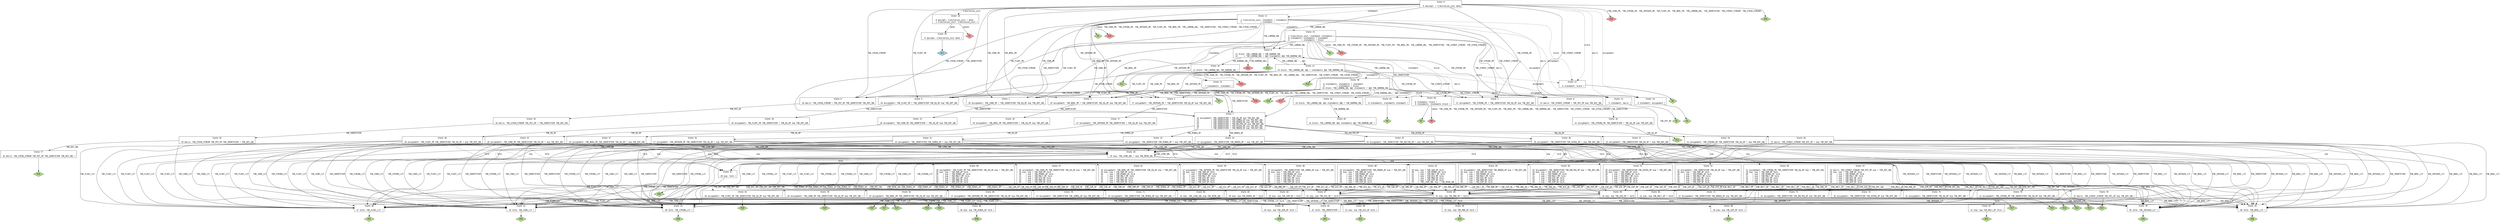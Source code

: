// Generated by GNU Bison 3.7.6.
// Report bugs to <bug-bison@gnu.org>.
// Home page: <https://www.gnu.org/software/bison/>.

digraph "parser.ypp"
{
  node [fontname = courier, shape = box, colorscheme = paired6]
  edge [fontname = courier]

  0 [label="State 0\n\l  0 $accept: • translation_unit $end\l"]
  0 -> 1 [style=solid label="TOK_CHAR_PR"]
  0 -> 2 [style=solid label="TOK_STRING_PR"]
  0 -> 3 [style=solid label="TOK_INTEGER_PR"]
  0 -> 4 [style=solid label="TOK_FLOAT_PR"]
  0 -> 5 [style=solid label="TOK_BOOL_PR"]
  0 -> 6 [style=solid label="TOK_LARROW_SBL"]
  0 -> 7 [style=solid label="TOK_IDENTIFIER"]
  0 -> 8 [style=solid label="TOK_STDOUT_STREAM"]
  0 -> 9 [style=solid label="TOK_STDIN_STREAM"]
  0 -> 10 [style=dashed label="translation_unit"]
  0 -> 11 [style=dashed label="statement"]
  0 -> 12 [style=dashed label="block"]
  0 -> 13 [style=dashed label="macro"]
  0 -> 14 [style=dashed label="assignment"]
  0 -> "0R10d" [label="[TOK_CHAR_PR, TOK_STRING_PR, TOK_INTEGER_PR, TOK_FLOAT_PR, TOK_BOOL_PR, TOK_LARROW_SBL, TOK_IDENTIFIER, TOK_STDOUT_STREAM, TOK_STDIN_STREAM]", style=solid]
 "0R10d" [label="R10", fillcolor=5, shape=diamond, style=filled]
  0 -> "0R10" [style=solid]
 "0R10" [label="R10", fillcolor=3, shape=diamond, style=filled]
  1 [label="State 1\n\l 20 assignment: TOK_CHAR_PR • TOK_IDENTIFIER TOK_EQ_OP exp TOK_DOT_SBL\l"]
  1 -> 15 [style=solid label="TOK_IDENTIFIER"]
  2 [label="State 2\n\l 21 assignment: TOK_STRING_PR • TOK_IDENTIFIER TOK_EQ_OP exp TOK_DOT_SBL\l"]
  2 -> 16 [style=solid label="TOK_IDENTIFIER"]
  3 [label="State 3\n\l 17 assignment: TOK_INTEGER_PR • TOK_IDENTIFIER TOK_EQ_OP exp TOK_DOT_SBL\l"]
  3 -> 17 [style=solid label="TOK_IDENTIFIER"]
  4 [label="State 4\n\l 18 assignment: TOK_FLOAT_PR • TOK_IDENTIFIER TOK_EQ_OP exp TOK_DOT_SBL\l"]
  4 -> 18 [style=solid label="TOK_IDENTIFIER"]
  5 [label="State 5\n\l 19 assignment: TOK_BOOL_PR • TOK_IDENTIFIER TOK_EQ_OP exp TOK_DOT_SBL\l"]
  5 -> 19 [style=solid label="TOK_IDENTIFIER"]
  6 [label="State 6\n\l 11 block: TOK_LARROW_SBL • TOK_RARROW_SBL\l 14      | TOK_LARROW_SBL • $@1 statements $@2 TOK_RARROW_SBL\l"]
  6 -> 20 [style=solid label="TOK_RARROW_SBL"]
  6 -> 21 [style=dashed label="$@1"]
  6 -> "6R12d" [label="[TOK_RARROW_SBL]", style=solid]
 "6R12d" [label="R12", fillcolor=5, shape=diamond, style=filled]
  6 -> "6R12" [style=solid]
 "6R12" [label="R12", fillcolor=3, shape=diamond, style=filled]
  7 [label="State 7\n\l 22 assignment: TOK_IDENTIFIER • TOK_EQ_OP exp TOK_DOT_SBL\l 23           | TOK_IDENTIFIER • TOK_SUMEQ_OP exp TOK_DOT_SBL\l 24           | TOK_IDENTIFIER • TOK_MINEQ_OP exp TOK_DOT_SBL\l 25           | TOK_IDENTIFIER • TOK_MULTEQ_OP exp TOK_DOT_SBL\l 26           | TOK_IDENTIFIER • TOK_DIVEQ_OP exp TOK_DOT_SBL\l 27           | TOK_IDENTIFIER • TOK_MODEQ_OP exp TOK_DOT_SBL\l"]
  7 -> 22 [style=solid label="TOK_SUMEQ_OP"]
  7 -> 23 [style=solid label="TOK_MINEQ_OP"]
  7 -> 24 [style=solid label="TOK_MODEQ_OP"]
  7 -> 25 [style=solid label="TOK_MULTEQ_OP"]
  7 -> 26 [style=solid label="TOK_DIVEQ_OP"]
  7 -> 27 [style=solid label="TOK_EQ_OP"]
  8 [label="State 8\n\l 15 macro: TOK_STDOUT_STREAM • TOK_PUT_OP exp TOK_DOT_SBL\l"]
  8 -> 28 [style=solid label="TOK_PUT_OP"]
  9 [label="State 9\n\l 16 macro: TOK_STDIN_STREAM • TOK_PUT_OP TOK_IDENTIFIER TOK_DOT_SBL\l"]
  9 -> 29 [style=solid label="TOK_PUT_OP"]
  10 [label="State 10\n\l  0 $accept: translation_unit • $end\l  1 translation_unit: translation_unit •\l"]
  10 -> 30 [style=solid label="$end"]
  10 -> "10R1d" [label="[$end]", style=solid]
 "10R1d" [label="R1", fillcolor=5, shape=diamond, style=filled]
  11 [label="State 11\n\l  2 translation_unit: statement • statements\l  3                 | statement •\l"]
  11 -> 1 [style=solid label="TOK_CHAR_PR"]
  11 -> 2 [style=solid label="TOK_STRING_PR"]
  11 -> 3 [style=solid label="TOK_INTEGER_PR"]
  11 -> 4 [style=solid label="TOK_FLOAT_PR"]
  11 -> 5 [style=solid label="TOK_BOOL_PR"]
  11 -> 6 [style=solid label="TOK_LARROW_SBL"]
  11 -> 7 [style=solid label="TOK_IDENTIFIER"]
  11 -> 8 [style=solid label="TOK_STDOUT_STREAM"]
  11 -> 9 [style=solid label="TOK_STDIN_STREAM"]
  11 -> 31 [style=dashed label="statement"]
  11 -> 32 [style=dashed label="statements"]
  11 -> 12 [style=dashed label="block"]
  11 -> 13 [style=dashed label="macro"]
  11 -> 14 [style=dashed label="assignment"]
  11 -> "11R3" [style=solid]
 "11R3" [label="R3", fillcolor=3, shape=diamond, style=filled]
  11 -> "11R10d" [label="[$end, TOK_CHAR_PR, TOK_STRING_PR, TOK_INTEGER_PR, TOK_FLOAT_PR, TOK_BOOL_PR, TOK_LARROW_SBL, TOK_IDENTIFIER, TOK_STDOUT_STREAM, TOK_STDIN_STREAM]", style=solid]
 "11R10d" [label="R10", fillcolor=5, shape=diamond, style=filled]
  12 [label="State 12\n\l  6 statement: block •\l"]
  12 -> "12R6" [style=solid]
 "12R6" [label="R6", fillcolor=3, shape=diamond, style=filled]
  13 [label="State 13\n\l  5 statement: macro •\l"]
  13 -> "13R5" [style=solid]
 "13R5" [label="R5", fillcolor=3, shape=diamond, style=filled]
  14 [label="State 14\n\l  4 statement: assignment •\l"]
  14 -> "14R4" [style=solid]
 "14R4" [label="R4", fillcolor=3, shape=diamond, style=filled]
  15 [label="State 15\n\l 20 assignment: TOK_CHAR_PR TOK_IDENTIFIER • TOK_EQ_OP exp TOK_DOT_SBL\l"]
  15 -> 33 [style=solid label="TOK_EQ_OP"]
  16 [label="State 16\n\l 21 assignment: TOK_STRING_PR TOK_IDENTIFIER • TOK_EQ_OP exp TOK_DOT_SBL\l"]
  16 -> 34 [style=solid label="TOK_EQ_OP"]
  17 [label="State 17\n\l 17 assignment: TOK_INTEGER_PR TOK_IDENTIFIER • TOK_EQ_OP exp TOK_DOT_SBL\l"]
  17 -> 35 [style=solid label="TOK_EQ_OP"]
  18 [label="State 18\n\l 18 assignment: TOK_FLOAT_PR TOK_IDENTIFIER • TOK_EQ_OP exp TOK_DOT_SBL\l"]
  18 -> 36 [style=solid label="TOK_EQ_OP"]
  19 [label="State 19\n\l 19 assignment: TOK_BOOL_PR TOK_IDENTIFIER • TOK_EQ_OP exp TOK_DOT_SBL\l"]
  19 -> 37 [style=solid label="TOK_EQ_OP"]
  20 [label="State 20\n\l 11 block: TOK_LARROW_SBL TOK_RARROW_SBL •\l"]
  20 -> "20R11" [style=solid]
 "20R11" [label="R11", fillcolor=3, shape=diamond, style=filled]
  21 [label="State 21\n\l 14 block: TOK_LARROW_SBL $@1 • statements $@2 TOK_RARROW_SBL\l"]
  21 -> 1 [style=solid label="TOK_CHAR_PR"]
  21 -> 2 [style=solid label="TOK_STRING_PR"]
  21 -> 3 [style=solid label="TOK_INTEGER_PR"]
  21 -> 4 [style=solid label="TOK_FLOAT_PR"]
  21 -> 5 [style=solid label="TOK_BOOL_PR"]
  21 -> 6 [style=solid label="TOK_LARROW_SBL"]
  21 -> 7 [style=solid label="TOK_IDENTIFIER"]
  21 -> 8 [style=solid label="TOK_STDOUT_STREAM"]
  21 -> 9 [style=solid label="TOK_STDIN_STREAM"]
  21 -> 31 [style=dashed label="statement"]
  21 -> 38 [style=dashed label="statements"]
  21 -> 12 [style=dashed label="block"]
  21 -> 13 [style=dashed label="macro"]
  21 -> 14 [style=dashed label="assignment"]
  21 -> "21R10d" [label="[TOK_CHAR_PR, TOK_STRING_PR, TOK_INTEGER_PR, TOK_FLOAT_PR, TOK_BOOL_PR, TOK_LARROW_SBL, TOK_IDENTIFIER, TOK_STDOUT_STREAM, TOK_STDIN_STREAM]", style=solid]
 "21R10d" [label="R10", fillcolor=5, shape=diamond, style=filled]
  21 -> "21R10" [style=solid]
 "21R10" [label="R10", fillcolor=3, shape=diamond, style=filled]
  22 [label="State 22\n\l 23 assignment: TOK_IDENTIFIER TOK_SUMEQ_OP • exp TOK_DOT_SBL\l"]
  22 -> 39 [style=solid label="TOK_INTEGER_LIT"]
  22 -> 40 [style=solid label="TOK_FLOAT_LIT"]
  22 -> 41 [style=solid label="TOK_CHAR_LIT"]
  22 -> 42 [style=solid label="TOK_STRING_LIT"]
  22 -> 43 [style=solid label="TOK_BOOL_LIT"]
  22 -> 44 [style=solid label="TOK_LPAR_SBL"]
  22 -> 45 [style=solid label="TOK_IDENTIFIER"]
  22 -> 46 [style=dashed label="exp"]
  22 -> 47 [style=dashed label="term"]
  23 [label="State 23\n\l 24 assignment: TOK_IDENTIFIER TOK_MINEQ_OP • exp TOK_DOT_SBL\l"]
  23 -> 39 [style=solid label="TOK_INTEGER_LIT"]
  23 -> 40 [style=solid label="TOK_FLOAT_LIT"]
  23 -> 41 [style=solid label="TOK_CHAR_LIT"]
  23 -> 42 [style=solid label="TOK_STRING_LIT"]
  23 -> 43 [style=solid label="TOK_BOOL_LIT"]
  23 -> 44 [style=solid label="TOK_LPAR_SBL"]
  23 -> 45 [style=solid label="TOK_IDENTIFIER"]
  23 -> 48 [style=dashed label="exp"]
  23 -> 47 [style=dashed label="term"]
  24 [label="State 24\n\l 27 assignment: TOK_IDENTIFIER TOK_MODEQ_OP • exp TOK_DOT_SBL\l"]
  24 -> 39 [style=solid label="TOK_INTEGER_LIT"]
  24 -> 40 [style=solid label="TOK_FLOAT_LIT"]
  24 -> 41 [style=solid label="TOK_CHAR_LIT"]
  24 -> 42 [style=solid label="TOK_STRING_LIT"]
  24 -> 43 [style=solid label="TOK_BOOL_LIT"]
  24 -> 44 [style=solid label="TOK_LPAR_SBL"]
  24 -> 45 [style=solid label="TOK_IDENTIFIER"]
  24 -> 49 [style=dashed label="exp"]
  24 -> 47 [style=dashed label="term"]
  25 [label="State 25\n\l 25 assignment: TOK_IDENTIFIER TOK_MULTEQ_OP • exp TOK_DOT_SBL\l"]
  25 -> 39 [style=solid label="TOK_INTEGER_LIT"]
  25 -> 40 [style=solid label="TOK_FLOAT_LIT"]
  25 -> 41 [style=solid label="TOK_CHAR_LIT"]
  25 -> 42 [style=solid label="TOK_STRING_LIT"]
  25 -> 43 [style=solid label="TOK_BOOL_LIT"]
  25 -> 44 [style=solid label="TOK_LPAR_SBL"]
  25 -> 45 [style=solid label="TOK_IDENTIFIER"]
  25 -> 50 [style=dashed label="exp"]
  25 -> 47 [style=dashed label="term"]
  26 [label="State 26\n\l 26 assignment: TOK_IDENTIFIER TOK_DIVEQ_OP • exp TOK_DOT_SBL\l"]
  26 -> 39 [style=solid label="TOK_INTEGER_LIT"]
  26 -> 40 [style=solid label="TOK_FLOAT_LIT"]
  26 -> 41 [style=solid label="TOK_CHAR_LIT"]
  26 -> 42 [style=solid label="TOK_STRING_LIT"]
  26 -> 43 [style=solid label="TOK_BOOL_LIT"]
  26 -> 44 [style=solid label="TOK_LPAR_SBL"]
  26 -> 45 [style=solid label="TOK_IDENTIFIER"]
  26 -> 51 [style=dashed label="exp"]
  26 -> 47 [style=dashed label="term"]
  27 [label="State 27\n\l 22 assignment: TOK_IDENTIFIER TOK_EQ_OP • exp TOK_DOT_SBL\l"]
  27 -> 39 [style=solid label="TOK_INTEGER_LIT"]
  27 -> 40 [style=solid label="TOK_FLOAT_LIT"]
  27 -> 41 [style=solid label="TOK_CHAR_LIT"]
  27 -> 42 [style=solid label="TOK_STRING_LIT"]
  27 -> 43 [style=solid label="TOK_BOOL_LIT"]
  27 -> 44 [style=solid label="TOK_LPAR_SBL"]
  27 -> 45 [style=solid label="TOK_IDENTIFIER"]
  27 -> 52 [style=dashed label="exp"]
  27 -> 47 [style=dashed label="term"]
  28 [label="State 28\n\l 15 macro: TOK_STDOUT_STREAM TOK_PUT_OP • exp TOK_DOT_SBL\l"]
  28 -> 39 [style=solid label="TOK_INTEGER_LIT"]
  28 -> 40 [style=solid label="TOK_FLOAT_LIT"]
  28 -> 41 [style=solid label="TOK_CHAR_LIT"]
  28 -> 42 [style=solid label="TOK_STRING_LIT"]
  28 -> 43 [style=solid label="TOK_BOOL_LIT"]
  28 -> 44 [style=solid label="TOK_LPAR_SBL"]
  28 -> 45 [style=solid label="TOK_IDENTIFIER"]
  28 -> 53 [style=dashed label="exp"]
  28 -> 47 [style=dashed label="term"]
  29 [label="State 29\n\l 16 macro: TOK_STDIN_STREAM TOK_PUT_OP • TOK_IDENTIFIER TOK_DOT_SBL\l"]
  29 -> 54 [style=solid label="TOK_IDENTIFIER"]
  30 [label="State 30\n\l  0 $accept: translation_unit $end •\l"]
  30 -> "30R0" [style=solid]
 "30R0" [label="Acc", fillcolor=1, shape=diamond, style=filled]
  31 [label="State 31\n\l  7 statements: statement •\l"]
  31 -> "31R7" [style=solid]
 "31R7" [label="R7", fillcolor=3, shape=diamond, style=filled]
  32 [label="State 32\n\l  2 translation_unit: statement statements •\l  8 statements: statements • statement\l  9           | statements • block\l"]
  32 -> 1 [style=solid label="TOK_CHAR_PR"]
  32 -> 2 [style=solid label="TOK_STRING_PR"]
  32 -> 3 [style=solid label="TOK_INTEGER_PR"]
  32 -> 4 [style=solid label="TOK_FLOAT_PR"]
  32 -> 5 [style=solid label="TOK_BOOL_PR"]
  32 -> 6 [style=solid label="TOK_LARROW_SBL"]
  32 -> 7 [style=solid label="TOK_IDENTIFIER"]
  32 -> 8 [style=solid label="TOK_STDOUT_STREAM"]
  32 -> 9 [style=solid label="TOK_STDIN_STREAM"]
  32 -> 55 [style=dashed label="statement"]
  32 -> 56 [style=dashed label="block"]
  32 -> 13 [style=dashed label="macro"]
  32 -> 14 [style=dashed label="assignment"]
  32 -> "32R2" [style=solid]
 "32R2" [label="R2", fillcolor=3, shape=diamond, style=filled]
  32 -> "32R10d" [label="[$end, TOK_CHAR_PR, TOK_STRING_PR, TOK_INTEGER_PR, TOK_FLOAT_PR, TOK_BOOL_PR, TOK_LARROW_SBL, TOK_IDENTIFIER, TOK_STDOUT_STREAM, TOK_STDIN_STREAM]", style=solid]
 "32R10d" [label="R10", fillcolor=5, shape=diamond, style=filled]
  33 [label="State 33\n\l 20 assignment: TOK_CHAR_PR TOK_IDENTIFIER TOK_EQ_OP • exp TOK_DOT_SBL\l"]
  33 -> 39 [style=solid label="TOK_INTEGER_LIT"]
  33 -> 40 [style=solid label="TOK_FLOAT_LIT"]
  33 -> 41 [style=solid label="TOK_CHAR_LIT"]
  33 -> 42 [style=solid label="TOK_STRING_LIT"]
  33 -> 43 [style=solid label="TOK_BOOL_LIT"]
  33 -> 44 [style=solid label="TOK_LPAR_SBL"]
  33 -> 45 [style=solid label="TOK_IDENTIFIER"]
  33 -> 57 [style=dashed label="exp"]
  33 -> 47 [style=dashed label="term"]
  34 [label="State 34\n\l 21 assignment: TOK_STRING_PR TOK_IDENTIFIER TOK_EQ_OP • exp TOK_DOT_SBL\l"]
  34 -> 39 [style=solid label="TOK_INTEGER_LIT"]
  34 -> 40 [style=solid label="TOK_FLOAT_LIT"]
  34 -> 41 [style=solid label="TOK_CHAR_LIT"]
  34 -> 42 [style=solid label="TOK_STRING_LIT"]
  34 -> 43 [style=solid label="TOK_BOOL_LIT"]
  34 -> 44 [style=solid label="TOK_LPAR_SBL"]
  34 -> 45 [style=solid label="TOK_IDENTIFIER"]
  34 -> 58 [style=dashed label="exp"]
  34 -> 47 [style=dashed label="term"]
  35 [label="State 35\n\l 17 assignment: TOK_INTEGER_PR TOK_IDENTIFIER TOK_EQ_OP • exp TOK_DOT_SBL\l"]
  35 -> 39 [style=solid label="TOK_INTEGER_LIT"]
  35 -> 40 [style=solid label="TOK_FLOAT_LIT"]
  35 -> 41 [style=solid label="TOK_CHAR_LIT"]
  35 -> 42 [style=solid label="TOK_STRING_LIT"]
  35 -> 43 [style=solid label="TOK_BOOL_LIT"]
  35 -> 44 [style=solid label="TOK_LPAR_SBL"]
  35 -> 45 [style=solid label="TOK_IDENTIFIER"]
  35 -> 59 [style=dashed label="exp"]
  35 -> 47 [style=dashed label="term"]
  36 [label="State 36\n\l 18 assignment: TOK_FLOAT_PR TOK_IDENTIFIER TOK_EQ_OP • exp TOK_DOT_SBL\l"]
  36 -> 39 [style=solid label="TOK_INTEGER_LIT"]
  36 -> 40 [style=solid label="TOK_FLOAT_LIT"]
  36 -> 41 [style=solid label="TOK_CHAR_LIT"]
  36 -> 42 [style=solid label="TOK_STRING_LIT"]
  36 -> 43 [style=solid label="TOK_BOOL_LIT"]
  36 -> 44 [style=solid label="TOK_LPAR_SBL"]
  36 -> 45 [style=solid label="TOK_IDENTIFIER"]
  36 -> 60 [style=dashed label="exp"]
  36 -> 47 [style=dashed label="term"]
  37 [label="State 37\n\l 19 assignment: TOK_BOOL_PR TOK_IDENTIFIER TOK_EQ_OP • exp TOK_DOT_SBL\l"]
  37 -> 39 [style=solid label="TOK_INTEGER_LIT"]
  37 -> 40 [style=solid label="TOK_FLOAT_LIT"]
  37 -> 41 [style=solid label="TOK_CHAR_LIT"]
  37 -> 42 [style=solid label="TOK_STRING_LIT"]
  37 -> 43 [style=solid label="TOK_BOOL_LIT"]
  37 -> 44 [style=solid label="TOK_LPAR_SBL"]
  37 -> 45 [style=solid label="TOK_IDENTIFIER"]
  37 -> 61 [style=dashed label="exp"]
  37 -> 47 [style=dashed label="term"]
  38 [label="State 38\n\l  8 statements: statements • statement\l  9           | statements • block\l 14 block: TOK_LARROW_SBL $@1 statements • $@2 TOK_RARROW_SBL\l"]
  38 -> 1 [style=solid label="TOK_CHAR_PR"]
  38 -> 2 [style=solid label="TOK_STRING_PR"]
  38 -> 3 [style=solid label="TOK_INTEGER_PR"]
  38 -> 4 [style=solid label="TOK_FLOAT_PR"]
  38 -> 5 [style=solid label="TOK_BOOL_PR"]
  38 -> 6 [style=solid label="TOK_LARROW_SBL"]
  38 -> 7 [style=solid label="TOK_IDENTIFIER"]
  38 -> 8 [style=solid label="TOK_STDOUT_STREAM"]
  38 -> 9 [style=solid label="TOK_STDIN_STREAM"]
  38 -> 55 [style=dashed label="statement"]
  38 -> 56 [style=dashed label="block"]
  38 -> 62 [style=dashed label="$@2"]
  38 -> 13 [style=dashed label="macro"]
  38 -> 14 [style=dashed label="assignment"]
  38 -> "38R10d" [label="[TOK_CHAR_PR, TOK_STRING_PR, TOK_INTEGER_PR, TOK_FLOAT_PR, TOK_BOOL_PR, TOK_LARROW_SBL, TOK_IDENTIFIER, TOK_STDOUT_STREAM, TOK_STDIN_STREAM]", style=solid]
 "38R10d" [label="R10", fillcolor=5, shape=diamond, style=filled]
  38 -> "38R10" [style=solid]
 "38R10" [label="R10", fillcolor=3, shape=diamond, style=filled]
  38 -> "38R13d" [label="[TOK_RARROW_SBL]", style=solid]
 "38R13d" [label="R13", fillcolor=5, shape=diamond, style=filled]
  39 [label="State 39\n\l 36 term: TOK_INTEGER_LIT •\l"]
  39 -> "39R36" [style=solid]
 "39R36" [label="R36", fillcolor=3, shape=diamond, style=filled]
  40 [label="State 40\n\l 37 term: TOK_FLOAT_LIT •\l"]
  40 -> "40R37" [style=solid]
 "40R37" [label="R37", fillcolor=3, shape=diamond, style=filled]
  41 [label="State 41\n\l 39 term: TOK_CHAR_LIT •\l"]
  41 -> "41R39" [style=solid]
 "41R39" [label="R39", fillcolor=3, shape=diamond, style=filled]
  42 [label="State 42\n\l 38 term: TOK_STRING_LIT •\l"]
  42 -> "42R38" [style=solid]
 "42R38" [label="R38", fillcolor=3, shape=diamond, style=filled]
  43 [label="State 43\n\l 40 term: TOK_BOOL_LIT •\l"]
  43 -> "43R40" [style=solid]
 "43R40" [label="R40", fillcolor=3, shape=diamond, style=filled]
  44 [label="State 44\n\l 35 exp: TOK_LPAR_SBL • exp TOK_RPAR_SBL\l"]
  44 -> 39 [style=solid label="TOK_INTEGER_LIT"]
  44 -> 40 [style=solid label="TOK_FLOAT_LIT"]
  44 -> 41 [style=solid label="TOK_CHAR_LIT"]
  44 -> 42 [style=solid label="TOK_STRING_LIT"]
  44 -> 43 [style=solid label="TOK_BOOL_LIT"]
  44 -> 44 [style=solid label="TOK_LPAR_SBL"]
  44 -> 45 [style=solid label="TOK_IDENTIFIER"]
  44 -> 63 [style=dashed label="exp"]
  44 -> 47 [style=dashed label="term"]
  45 [label="State 45\n\l 41 term: TOK_IDENTIFIER •\l"]
  45 -> "45R41" [style=solid]
 "45R41" [label="R41", fillcolor=3, shape=diamond, style=filled]
  46 [label="State 46\n\l 23 assignment: TOK_IDENTIFIER TOK_SUMEQ_OP exp • TOK_DOT_SBL\l 29 exp: exp • TOK_SUM_OP term\l 30    | exp • TOK_MINUS_OP term\l 31    | exp • TOK_MULT_OP term\l 32    | exp • TOK_DIV_OP term\l 33    | exp • TOK_MOD_OP term\l 34    | exp • TOK_EXP_OP term\l"]
  46 -> 64 [style=solid label="TOK_SUM_OP"]
  46 -> 65 [style=solid label="TOK_MINUS_OP"]
  46 -> 66 [style=solid label="TOK_MULT_OP"]
  46 -> 67 [style=solid label="TOK_DIV_OP"]
  46 -> 68 [style=solid label="TOK_MOD_OP"]
  46 -> 69 [style=solid label="TOK_EXP_OP"]
  46 -> 70 [style=solid label="TOK_DOT_SBL"]
  47 [label="State 47\n\l 28 exp: term •\l"]
  47 -> "47R28" [style=solid]
 "47R28" [label="R28", fillcolor=3, shape=diamond, style=filled]
  48 [label="State 48\n\l 24 assignment: TOK_IDENTIFIER TOK_MINEQ_OP exp • TOK_DOT_SBL\l 29 exp: exp • TOK_SUM_OP term\l 30    | exp • TOK_MINUS_OP term\l 31    | exp • TOK_MULT_OP term\l 32    | exp • TOK_DIV_OP term\l 33    | exp • TOK_MOD_OP term\l 34    | exp • TOK_EXP_OP term\l"]
  48 -> 64 [style=solid label="TOK_SUM_OP"]
  48 -> 65 [style=solid label="TOK_MINUS_OP"]
  48 -> 66 [style=solid label="TOK_MULT_OP"]
  48 -> 67 [style=solid label="TOK_DIV_OP"]
  48 -> 68 [style=solid label="TOK_MOD_OP"]
  48 -> 69 [style=solid label="TOK_EXP_OP"]
  48 -> 71 [style=solid label="TOK_DOT_SBL"]
  49 [label="State 49\n\l 27 assignment: TOK_IDENTIFIER TOK_MODEQ_OP exp • TOK_DOT_SBL\l 29 exp: exp • TOK_SUM_OP term\l 30    | exp • TOK_MINUS_OP term\l 31    | exp • TOK_MULT_OP term\l 32    | exp • TOK_DIV_OP term\l 33    | exp • TOK_MOD_OP term\l 34    | exp • TOK_EXP_OP term\l"]
  49 -> 64 [style=solid label="TOK_SUM_OP"]
  49 -> 65 [style=solid label="TOK_MINUS_OP"]
  49 -> 66 [style=solid label="TOK_MULT_OP"]
  49 -> 67 [style=solid label="TOK_DIV_OP"]
  49 -> 68 [style=solid label="TOK_MOD_OP"]
  49 -> 69 [style=solid label="TOK_EXP_OP"]
  49 -> 72 [style=solid label="TOK_DOT_SBL"]
  50 [label="State 50\n\l 25 assignment: TOK_IDENTIFIER TOK_MULTEQ_OP exp • TOK_DOT_SBL\l 29 exp: exp • TOK_SUM_OP term\l 30    | exp • TOK_MINUS_OP term\l 31    | exp • TOK_MULT_OP term\l 32    | exp • TOK_DIV_OP term\l 33    | exp • TOK_MOD_OP term\l 34    | exp • TOK_EXP_OP term\l"]
  50 -> 64 [style=solid label="TOK_SUM_OP"]
  50 -> 65 [style=solid label="TOK_MINUS_OP"]
  50 -> 66 [style=solid label="TOK_MULT_OP"]
  50 -> 67 [style=solid label="TOK_DIV_OP"]
  50 -> 68 [style=solid label="TOK_MOD_OP"]
  50 -> 69 [style=solid label="TOK_EXP_OP"]
  50 -> 73 [style=solid label="TOK_DOT_SBL"]
  51 [label="State 51\n\l 26 assignment: TOK_IDENTIFIER TOK_DIVEQ_OP exp • TOK_DOT_SBL\l 29 exp: exp • TOK_SUM_OP term\l 30    | exp • TOK_MINUS_OP term\l 31    | exp • TOK_MULT_OP term\l 32    | exp • TOK_DIV_OP term\l 33    | exp • TOK_MOD_OP term\l 34    | exp • TOK_EXP_OP term\l"]
  51 -> 64 [style=solid label="TOK_SUM_OP"]
  51 -> 65 [style=solid label="TOK_MINUS_OP"]
  51 -> 66 [style=solid label="TOK_MULT_OP"]
  51 -> 67 [style=solid label="TOK_DIV_OP"]
  51 -> 68 [style=solid label="TOK_MOD_OP"]
  51 -> 69 [style=solid label="TOK_EXP_OP"]
  51 -> 74 [style=solid label="TOK_DOT_SBL"]
  52 [label="State 52\n\l 22 assignment: TOK_IDENTIFIER TOK_EQ_OP exp • TOK_DOT_SBL\l 29 exp: exp • TOK_SUM_OP term\l 30    | exp • TOK_MINUS_OP term\l 31    | exp • TOK_MULT_OP term\l 32    | exp • TOK_DIV_OP term\l 33    | exp • TOK_MOD_OP term\l 34    | exp • TOK_EXP_OP term\l"]
  52 -> 64 [style=solid label="TOK_SUM_OP"]
  52 -> 65 [style=solid label="TOK_MINUS_OP"]
  52 -> 66 [style=solid label="TOK_MULT_OP"]
  52 -> 67 [style=solid label="TOK_DIV_OP"]
  52 -> 68 [style=solid label="TOK_MOD_OP"]
  52 -> 69 [style=solid label="TOK_EXP_OP"]
  52 -> 75 [style=solid label="TOK_DOT_SBL"]
  53 [label="State 53\n\l 15 macro: TOK_STDOUT_STREAM TOK_PUT_OP exp • TOK_DOT_SBL\l 29 exp: exp • TOK_SUM_OP term\l 30    | exp • TOK_MINUS_OP term\l 31    | exp • TOK_MULT_OP term\l 32    | exp • TOK_DIV_OP term\l 33    | exp • TOK_MOD_OP term\l 34    | exp • TOK_EXP_OP term\l"]
  53 -> 64 [style=solid label="TOK_SUM_OP"]
  53 -> 65 [style=solid label="TOK_MINUS_OP"]
  53 -> 66 [style=solid label="TOK_MULT_OP"]
  53 -> 67 [style=solid label="TOK_DIV_OP"]
  53 -> 68 [style=solid label="TOK_MOD_OP"]
  53 -> 69 [style=solid label="TOK_EXP_OP"]
  53 -> 76 [style=solid label="TOK_DOT_SBL"]
  54 [label="State 54\n\l 16 macro: TOK_STDIN_STREAM TOK_PUT_OP TOK_IDENTIFIER • TOK_DOT_SBL\l"]
  54 -> 77 [style=solid label="TOK_DOT_SBL"]
  55 [label="State 55\n\l  8 statements: statements statement •\l"]
  55 -> "55R8" [style=solid]
 "55R8" [label="R8", fillcolor=3, shape=diamond, style=filled]
  56 [label="State 56\n\l  6 statement: block •\l  9 statements: statements block •\l"]
  56 -> "56R6" [style=solid]
 "56R6" [label="R6", fillcolor=3, shape=diamond, style=filled]
  56 -> "56R9d" [label="[$end, TOK_CHAR_PR, TOK_STRING_PR, TOK_INTEGER_PR, TOK_FLOAT_PR, TOK_BOOL_PR, TOK_LARROW_SBL, TOK_RARROW_SBL, TOK_IDENTIFIER, TOK_STDOUT_STREAM, TOK_STDIN_STREAM]", style=solid]
 "56R9d" [label="R9", fillcolor=5, shape=diamond, style=filled]
  57 [label="State 57\n\l 20 assignment: TOK_CHAR_PR TOK_IDENTIFIER TOK_EQ_OP exp • TOK_DOT_SBL\l 29 exp: exp • TOK_SUM_OP term\l 30    | exp • TOK_MINUS_OP term\l 31    | exp • TOK_MULT_OP term\l 32    | exp • TOK_DIV_OP term\l 33    | exp • TOK_MOD_OP term\l 34    | exp • TOK_EXP_OP term\l"]
  57 -> 64 [style=solid label="TOK_SUM_OP"]
  57 -> 65 [style=solid label="TOK_MINUS_OP"]
  57 -> 66 [style=solid label="TOK_MULT_OP"]
  57 -> 67 [style=solid label="TOK_DIV_OP"]
  57 -> 68 [style=solid label="TOK_MOD_OP"]
  57 -> 69 [style=solid label="TOK_EXP_OP"]
  57 -> 78 [style=solid label="TOK_DOT_SBL"]
  58 [label="State 58\n\l 21 assignment: TOK_STRING_PR TOK_IDENTIFIER TOK_EQ_OP exp • TOK_DOT_SBL\l 29 exp: exp • TOK_SUM_OP term\l 30    | exp • TOK_MINUS_OP term\l 31    | exp • TOK_MULT_OP term\l 32    | exp • TOK_DIV_OP term\l 33    | exp • TOK_MOD_OP term\l 34    | exp • TOK_EXP_OP term\l"]
  58 -> 64 [style=solid label="TOK_SUM_OP"]
  58 -> 65 [style=solid label="TOK_MINUS_OP"]
  58 -> 66 [style=solid label="TOK_MULT_OP"]
  58 -> 67 [style=solid label="TOK_DIV_OP"]
  58 -> 68 [style=solid label="TOK_MOD_OP"]
  58 -> 69 [style=solid label="TOK_EXP_OP"]
  58 -> 79 [style=solid label="TOK_DOT_SBL"]
  59 [label="State 59\n\l 17 assignment: TOK_INTEGER_PR TOK_IDENTIFIER TOK_EQ_OP exp • TOK_DOT_SBL\l 29 exp: exp • TOK_SUM_OP term\l 30    | exp • TOK_MINUS_OP term\l 31    | exp • TOK_MULT_OP term\l 32    | exp • TOK_DIV_OP term\l 33    | exp • TOK_MOD_OP term\l 34    | exp • TOK_EXP_OP term\l"]
  59 -> 64 [style=solid label="TOK_SUM_OP"]
  59 -> 65 [style=solid label="TOK_MINUS_OP"]
  59 -> 66 [style=solid label="TOK_MULT_OP"]
  59 -> 67 [style=solid label="TOK_DIV_OP"]
  59 -> 68 [style=solid label="TOK_MOD_OP"]
  59 -> 69 [style=solid label="TOK_EXP_OP"]
  59 -> 80 [style=solid label="TOK_DOT_SBL"]
  60 [label="State 60\n\l 18 assignment: TOK_FLOAT_PR TOK_IDENTIFIER TOK_EQ_OP exp • TOK_DOT_SBL\l 29 exp: exp • TOK_SUM_OP term\l 30    | exp • TOK_MINUS_OP term\l 31    | exp • TOK_MULT_OP term\l 32    | exp • TOK_DIV_OP term\l 33    | exp • TOK_MOD_OP term\l 34    | exp • TOK_EXP_OP term\l"]
  60 -> 64 [style=solid label="TOK_SUM_OP"]
  60 -> 65 [style=solid label="TOK_MINUS_OP"]
  60 -> 66 [style=solid label="TOK_MULT_OP"]
  60 -> 67 [style=solid label="TOK_DIV_OP"]
  60 -> 68 [style=solid label="TOK_MOD_OP"]
  60 -> 69 [style=solid label="TOK_EXP_OP"]
  60 -> 81 [style=solid label="TOK_DOT_SBL"]
  61 [label="State 61\n\l 19 assignment: TOK_BOOL_PR TOK_IDENTIFIER TOK_EQ_OP exp • TOK_DOT_SBL\l 29 exp: exp • TOK_SUM_OP term\l 30    | exp • TOK_MINUS_OP term\l 31    | exp • TOK_MULT_OP term\l 32    | exp • TOK_DIV_OP term\l 33    | exp • TOK_MOD_OP term\l 34    | exp • TOK_EXP_OP term\l"]
  61 -> 64 [style=solid label="TOK_SUM_OP"]
  61 -> 65 [style=solid label="TOK_MINUS_OP"]
  61 -> 66 [style=solid label="TOK_MULT_OP"]
  61 -> 67 [style=solid label="TOK_DIV_OP"]
  61 -> 68 [style=solid label="TOK_MOD_OP"]
  61 -> 69 [style=solid label="TOK_EXP_OP"]
  61 -> 82 [style=solid label="TOK_DOT_SBL"]
  62 [label="State 62\n\l 14 block: TOK_LARROW_SBL $@1 statements $@2 • TOK_RARROW_SBL\l"]
  62 -> 83 [style=solid label="TOK_RARROW_SBL"]
  63 [label="State 63\n\l 29 exp: exp • TOK_SUM_OP term\l 30    | exp • TOK_MINUS_OP term\l 31    | exp • TOK_MULT_OP term\l 32    | exp • TOK_DIV_OP term\l 33    | exp • TOK_MOD_OP term\l 34    | exp • TOK_EXP_OP term\l 35    | TOK_LPAR_SBL exp • TOK_RPAR_SBL\l"]
  63 -> 64 [style=solid label="TOK_SUM_OP"]
  63 -> 65 [style=solid label="TOK_MINUS_OP"]
  63 -> 66 [style=solid label="TOK_MULT_OP"]
  63 -> 67 [style=solid label="TOK_DIV_OP"]
  63 -> 68 [style=solid label="TOK_MOD_OP"]
  63 -> 69 [style=solid label="TOK_EXP_OP"]
  63 -> 84 [style=solid label="TOK_RPAR_SBL"]
  64 [label="State 64\n\l 29 exp: exp TOK_SUM_OP • term\l"]
  64 -> 39 [style=solid label="TOK_INTEGER_LIT"]
  64 -> 40 [style=solid label="TOK_FLOAT_LIT"]
  64 -> 41 [style=solid label="TOK_CHAR_LIT"]
  64 -> 42 [style=solid label="TOK_STRING_LIT"]
  64 -> 43 [style=solid label="TOK_BOOL_LIT"]
  64 -> 45 [style=solid label="TOK_IDENTIFIER"]
  64 -> 85 [style=dashed label="term"]
  65 [label="State 65\n\l 30 exp: exp TOK_MINUS_OP • term\l"]
  65 -> 39 [style=solid label="TOK_INTEGER_LIT"]
  65 -> 40 [style=solid label="TOK_FLOAT_LIT"]
  65 -> 41 [style=solid label="TOK_CHAR_LIT"]
  65 -> 42 [style=solid label="TOK_STRING_LIT"]
  65 -> 43 [style=solid label="TOK_BOOL_LIT"]
  65 -> 45 [style=solid label="TOK_IDENTIFIER"]
  65 -> 86 [style=dashed label="term"]
  66 [label="State 66\n\l 31 exp: exp TOK_MULT_OP • term\l"]
  66 -> 39 [style=solid label="TOK_INTEGER_LIT"]
  66 -> 40 [style=solid label="TOK_FLOAT_LIT"]
  66 -> 41 [style=solid label="TOK_CHAR_LIT"]
  66 -> 42 [style=solid label="TOK_STRING_LIT"]
  66 -> 43 [style=solid label="TOK_BOOL_LIT"]
  66 -> 45 [style=solid label="TOK_IDENTIFIER"]
  66 -> 87 [style=dashed label="term"]
  67 [label="State 67\n\l 32 exp: exp TOK_DIV_OP • term\l"]
  67 -> 39 [style=solid label="TOK_INTEGER_LIT"]
  67 -> 40 [style=solid label="TOK_FLOAT_LIT"]
  67 -> 41 [style=solid label="TOK_CHAR_LIT"]
  67 -> 42 [style=solid label="TOK_STRING_LIT"]
  67 -> 43 [style=solid label="TOK_BOOL_LIT"]
  67 -> 45 [style=solid label="TOK_IDENTIFIER"]
  67 -> 88 [style=dashed label="term"]
  68 [label="State 68\n\l 33 exp: exp TOK_MOD_OP • term\l"]
  68 -> 39 [style=solid label="TOK_INTEGER_LIT"]
  68 -> 40 [style=solid label="TOK_FLOAT_LIT"]
  68 -> 41 [style=solid label="TOK_CHAR_LIT"]
  68 -> 42 [style=solid label="TOK_STRING_LIT"]
  68 -> 43 [style=solid label="TOK_BOOL_LIT"]
  68 -> 45 [style=solid label="TOK_IDENTIFIER"]
  68 -> 89 [style=dashed label="term"]
  69 [label="State 69\n\l 34 exp: exp TOK_EXP_OP • term\l"]
  69 -> 39 [style=solid label="TOK_INTEGER_LIT"]
  69 -> 40 [style=solid label="TOK_FLOAT_LIT"]
  69 -> 41 [style=solid label="TOK_CHAR_LIT"]
  69 -> 42 [style=solid label="TOK_STRING_LIT"]
  69 -> 43 [style=solid label="TOK_BOOL_LIT"]
  69 -> 45 [style=solid label="TOK_IDENTIFIER"]
  69 -> 90 [style=dashed label="term"]
  70 [label="State 70\n\l 23 assignment: TOK_IDENTIFIER TOK_SUMEQ_OP exp TOK_DOT_SBL •\l"]
  70 -> "70R23" [style=solid]
 "70R23" [label="R23", fillcolor=3, shape=diamond, style=filled]
  71 [label="State 71\n\l 24 assignment: TOK_IDENTIFIER TOK_MINEQ_OP exp TOK_DOT_SBL •\l"]
  71 -> "71R24" [style=solid]
 "71R24" [label="R24", fillcolor=3, shape=diamond, style=filled]
  72 [label="State 72\n\l 27 assignment: TOK_IDENTIFIER TOK_MODEQ_OP exp TOK_DOT_SBL •\l"]
  72 -> "72R27" [style=solid]
 "72R27" [label="R27", fillcolor=3, shape=diamond, style=filled]
  73 [label="State 73\n\l 25 assignment: TOK_IDENTIFIER TOK_MULTEQ_OP exp TOK_DOT_SBL •\l"]
  73 -> "73R25" [style=solid]
 "73R25" [label="R25", fillcolor=3, shape=diamond, style=filled]
  74 [label="State 74\n\l 26 assignment: TOK_IDENTIFIER TOK_DIVEQ_OP exp TOK_DOT_SBL •\l"]
  74 -> "74R26" [style=solid]
 "74R26" [label="R26", fillcolor=3, shape=diamond, style=filled]
  75 [label="State 75\n\l 22 assignment: TOK_IDENTIFIER TOK_EQ_OP exp TOK_DOT_SBL •\l"]
  75 -> "75R22" [style=solid]
 "75R22" [label="R22", fillcolor=3, shape=diamond, style=filled]
  76 [label="State 76\n\l 15 macro: TOK_STDOUT_STREAM TOK_PUT_OP exp TOK_DOT_SBL •\l"]
  76 -> "76R15" [style=solid]
 "76R15" [label="R15", fillcolor=3, shape=diamond, style=filled]
  77 [label="State 77\n\l 16 macro: TOK_STDIN_STREAM TOK_PUT_OP TOK_IDENTIFIER TOK_DOT_SBL •\l"]
  77 -> "77R16" [style=solid]
 "77R16" [label="R16", fillcolor=3, shape=diamond, style=filled]
  78 [label="State 78\n\l 20 assignment: TOK_CHAR_PR TOK_IDENTIFIER TOK_EQ_OP exp TOK_DOT_SBL •\l"]
  78 -> "78R20" [style=solid]
 "78R20" [label="R20", fillcolor=3, shape=diamond, style=filled]
  79 [label="State 79\n\l 21 assignment: TOK_STRING_PR TOK_IDENTIFIER TOK_EQ_OP exp TOK_DOT_SBL •\l"]
  79 -> "79R21" [style=solid]
 "79R21" [label="R21", fillcolor=3, shape=diamond, style=filled]
  80 [label="State 80\n\l 17 assignment: TOK_INTEGER_PR TOK_IDENTIFIER TOK_EQ_OP exp TOK_DOT_SBL •\l"]
  80 -> "80R17" [style=solid]
 "80R17" [label="R17", fillcolor=3, shape=diamond, style=filled]
  81 [label="State 81\n\l 18 assignment: TOK_FLOAT_PR TOK_IDENTIFIER TOK_EQ_OP exp TOK_DOT_SBL •\l"]
  81 -> "81R18" [style=solid]
 "81R18" [label="R18", fillcolor=3, shape=diamond, style=filled]
  82 [label="State 82\n\l 19 assignment: TOK_BOOL_PR TOK_IDENTIFIER TOK_EQ_OP exp TOK_DOT_SBL •\l"]
  82 -> "82R19" [style=solid]
 "82R19" [label="R19", fillcolor=3, shape=diamond, style=filled]
  83 [label="State 83\n\l 14 block: TOK_LARROW_SBL $@1 statements $@2 TOK_RARROW_SBL •\l"]
  83 -> "83R14" [style=solid]
 "83R14" [label="R14", fillcolor=3, shape=diamond, style=filled]
  84 [label="State 84\n\l 35 exp: TOK_LPAR_SBL exp TOK_RPAR_SBL •\l"]
  84 -> "84R35" [style=solid]
 "84R35" [label="R35", fillcolor=3, shape=diamond, style=filled]
  85 [label="State 85\n\l 29 exp: exp TOK_SUM_OP term •\l"]
  85 -> "85R29" [style=solid]
 "85R29" [label="R29", fillcolor=3, shape=diamond, style=filled]
  86 [label="State 86\n\l 30 exp: exp TOK_MINUS_OP term •\l"]
  86 -> "86R30" [style=solid]
 "86R30" [label="R30", fillcolor=3, shape=diamond, style=filled]
  87 [label="State 87\n\l 31 exp: exp TOK_MULT_OP term •\l"]
  87 -> "87R31" [style=solid]
 "87R31" [label="R31", fillcolor=3, shape=diamond, style=filled]
  88 [label="State 88\n\l 32 exp: exp TOK_DIV_OP term •\l"]
  88 -> "88R32" [style=solid]
 "88R32" [label="R32", fillcolor=3, shape=diamond, style=filled]
  89 [label="State 89\n\l 33 exp: exp TOK_MOD_OP term •\l"]
  89 -> "89R33" [style=solid]
 "89R33" [label="R33", fillcolor=3, shape=diamond, style=filled]
  90 [label="State 90\n\l 34 exp: exp TOK_EXP_OP term •\l"]
  90 -> "90R34" [style=solid]
 "90R34" [label="R34", fillcolor=3, shape=diamond, style=filled]
}

